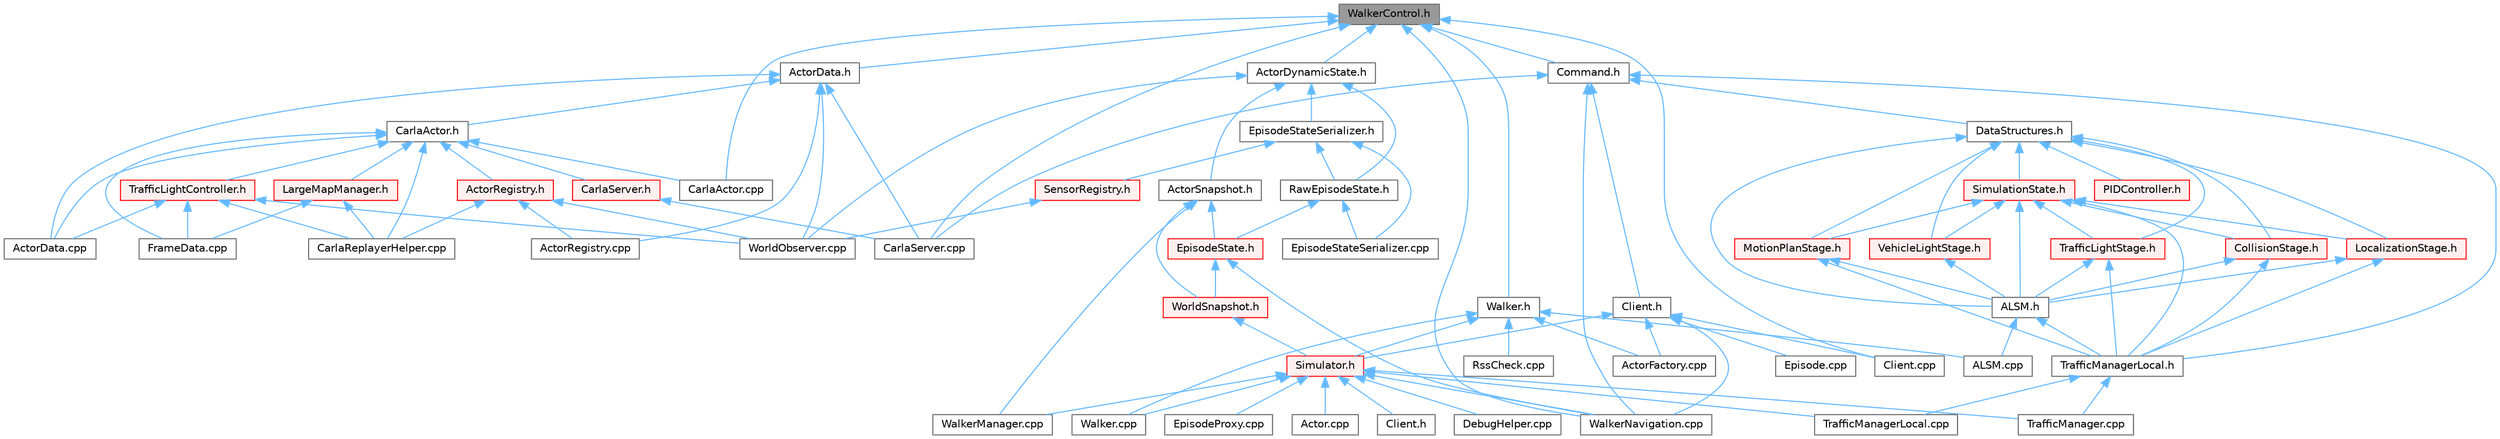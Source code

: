 digraph "WalkerControl.h"
{
 // INTERACTIVE_SVG=YES
 // LATEX_PDF_SIZE
  bgcolor="transparent";
  edge [fontname=Helvetica,fontsize=10,labelfontname=Helvetica,labelfontsize=10];
  node [fontname=Helvetica,fontsize=10,shape=box,height=0.2,width=0.4];
  Node1 [id="Node000001",label="WalkerControl.h",height=0.2,width=0.4,color="gray40", fillcolor="grey60", style="filled", fontcolor="black",tooltip=" "];
  Node1 -> Node2 [id="edge1_Node000001_Node000002",dir="back",color="steelblue1",style="solid",tooltip=" "];
  Node2 [id="Node000002",label="ActorData.h",height=0.2,width=0.4,color="grey40", fillcolor="white", style="filled",URL="$de/d7d/ActorData_8h.html",tooltip=" "];
  Node2 -> Node3 [id="edge2_Node000002_Node000003",dir="back",color="steelblue1",style="solid",tooltip=" "];
  Node3 [id="Node000003",label="ActorData.cpp",height=0.2,width=0.4,color="grey40", fillcolor="white", style="filled",URL="$da/d7f/ActorData_8cpp.html",tooltip=" "];
  Node2 -> Node4 [id="edge3_Node000002_Node000004",dir="back",color="steelblue1",style="solid",tooltip=" "];
  Node4 [id="Node000004",label="ActorRegistry.cpp",height=0.2,width=0.4,color="grey40", fillcolor="white", style="filled",URL="$d3/df3/ActorRegistry_8cpp.html",tooltip=" "];
  Node2 -> Node5 [id="edge4_Node000002_Node000005",dir="back",color="steelblue1",style="solid",tooltip=" "];
  Node5 [id="Node000005",label="CarlaActor.h",height=0.2,width=0.4,color="grey40", fillcolor="white", style="filled",URL="$de/d36/CarlaActor_8h.html",tooltip=" "];
  Node5 -> Node3 [id="edge5_Node000005_Node000003",dir="back",color="steelblue1",style="solid",tooltip=" "];
  Node5 -> Node6 [id="edge6_Node000005_Node000006",dir="back",color="steelblue1",style="solid",tooltip=" "];
  Node6 [id="Node000006",label="ActorRegistry.h",height=0.2,width=0.4,color="red", fillcolor="#FFF0F0", style="filled",URL="$da/de4/ActorRegistry_8h.html",tooltip=" "];
  Node6 -> Node4 [id="edge7_Node000006_Node000004",dir="back",color="steelblue1",style="solid",tooltip=" "];
  Node6 -> Node18 [id="edge8_Node000006_Node000018",dir="back",color="steelblue1",style="solid",tooltip=" "];
  Node18 [id="Node000018",label="CarlaReplayerHelper.cpp",height=0.2,width=0.4,color="grey40", fillcolor="white", style="filled",URL="$d2/d32/CarlaReplayerHelper_8cpp.html",tooltip=" "];
  Node6 -> Node96 [id="edge9_Node000006_Node000096",dir="back",color="steelblue1",style="solid",tooltip=" "];
  Node96 [id="Node000096",label="WorldObserver.cpp",height=0.2,width=0.4,color="grey40", fillcolor="white", style="filled",URL="$d9/de7/WorldObserver_8cpp.html",tooltip=" "];
  Node5 -> Node15 [id="edge10_Node000005_Node000015",dir="back",color="steelblue1",style="solid",tooltip=" "];
  Node15 [id="Node000015",label="CarlaActor.cpp",height=0.2,width=0.4,color="grey40", fillcolor="white", style="filled",URL="$d3/d43/CarlaActor_8cpp.html",tooltip=" "];
  Node5 -> Node18 [id="edge11_Node000005_Node000018",dir="back",color="steelblue1",style="solid",tooltip=" "];
  Node5 -> Node97 [id="edge12_Node000005_Node000097",dir="back",color="steelblue1",style="solid",tooltip=" "];
  Node97 [id="Node000097",label="CarlaServer.h",height=0.2,width=0.4,color="red", fillcolor="#FFF0F0", style="filled",URL="$d0/d35/CarlaServer_8h.html",tooltip=" "];
  Node97 -> Node19 [id="edge13_Node000097_Node000019",dir="back",color="steelblue1",style="solid",tooltip=" "];
  Node19 [id="Node000019",label="CarlaServer.cpp",height=0.2,width=0.4,color="grey40", fillcolor="white", style="filled",URL="$db/d6c/CarlaServer_8cpp.html",tooltip=" "];
  Node5 -> Node24 [id="edge14_Node000005_Node000024",dir="back",color="steelblue1",style="solid",tooltip=" "];
  Node24 [id="Node000024",label="FrameData.cpp",height=0.2,width=0.4,color="grey40", fillcolor="white", style="filled",URL="$df/d8a/FrameData_8cpp.html",tooltip=" "];
  Node5 -> Node108 [id="edge15_Node000005_Node000108",dir="back",color="steelblue1",style="solid",tooltip=" "];
  Node108 [id="Node000108",label="LargeMapManager.h",height=0.2,width=0.4,color="red", fillcolor="#FFF0F0", style="filled",URL="$d3/d30/LargeMapManager_8h.html",tooltip=" "];
  Node108 -> Node18 [id="edge16_Node000108_Node000018",dir="back",color="steelblue1",style="solid",tooltip=" "];
  Node108 -> Node24 [id="edge17_Node000108_Node000024",dir="back",color="steelblue1",style="solid",tooltip=" "];
  Node5 -> Node114 [id="edge18_Node000005_Node000114",dir="back",color="steelblue1",style="solid",tooltip=" "];
  Node114 [id="Node000114",label="TrafficLightController.h",height=0.2,width=0.4,color="red", fillcolor="#FFF0F0", style="filled",URL="$dd/d67/TrafficLightController_8h.html",tooltip=" "];
  Node114 -> Node3 [id="edge19_Node000114_Node000003",dir="back",color="steelblue1",style="solid",tooltip=" "];
  Node114 -> Node18 [id="edge20_Node000114_Node000018",dir="back",color="steelblue1",style="solid",tooltip=" "];
  Node114 -> Node24 [id="edge21_Node000114_Node000024",dir="back",color="steelblue1",style="solid",tooltip=" "];
  Node114 -> Node96 [id="edge22_Node000114_Node000096",dir="back",color="steelblue1",style="solid",tooltip=" "];
  Node2 -> Node19 [id="edge23_Node000002_Node000019",dir="back",color="steelblue1",style="solid",tooltip=" "];
  Node2 -> Node96 [id="edge24_Node000002_Node000096",dir="back",color="steelblue1",style="solid",tooltip=" "];
  Node1 -> Node118 [id="edge25_Node000001_Node000118",dir="back",color="steelblue1",style="solid",tooltip=" "];
  Node118 [id="Node000118",label="ActorDynamicState.h",height=0.2,width=0.4,color="grey40", fillcolor="white", style="filled",URL="$d6/d60/ActorDynamicState_8h.html",tooltip=" "];
  Node118 -> Node119 [id="edge26_Node000118_Node000119",dir="back",color="steelblue1",style="solid",tooltip=" "];
  Node119 [id="Node000119",label="ActorSnapshot.h",height=0.2,width=0.4,color="grey40", fillcolor="white", style="filled",URL="$db/d5e/ActorSnapshot_8h.html",tooltip=" "];
  Node119 -> Node120 [id="edge27_Node000119_Node000120",dir="back",color="steelblue1",style="solid",tooltip=" "];
  Node120 [id="Node000120",label="EpisodeState.h",height=0.2,width=0.4,color="red", fillcolor="#FFF0F0", style="filled",URL="$d7/df2/EpisodeState_8h.html",tooltip=" "];
  Node120 -> Node191 [id="edge28_Node000120_Node000191",dir="back",color="steelblue1",style="solid",tooltip=" "];
  Node191 [id="Node000191",label="WalkerNavigation.cpp",height=0.2,width=0.4,color="grey40", fillcolor="white", style="filled",URL="$de/d84/WalkerNavigation_8cpp.html",tooltip=" "];
  Node120 -> Node207 [id="edge29_Node000120_Node000207",dir="back",color="steelblue1",style="solid",tooltip=" "];
  Node207 [id="Node000207",label="WorldSnapshot.h",height=0.2,width=0.4,color="red", fillcolor="#FFF0F0", style="filled",URL="$df/d11/WorldSnapshot_8h.html",tooltip=" "];
  Node207 -> Node183 [id="edge30_Node000207_Node000183",dir="back",color="steelblue1",style="solid",tooltip=" "];
  Node183 [id="Node000183",label="Simulator.h",height=0.2,width=0.4,color="red", fillcolor="#FFF0F0", style="filled",URL="$d6/d4a/Simulator_8h.html",tooltip=" "];
  Node183 -> Node135 [id="edge31_Node000183_Node000135",dir="back",color="steelblue1",style="solid",tooltip=" "];
  Node135 [id="Node000135",label="Actor.cpp",height=0.2,width=0.4,color="grey40", fillcolor="white", style="filled",URL="$d4/d34/Actor_8cpp.html",tooltip=" "];
  Node183 -> Node184 [id="edge32_Node000183_Node000184",dir="back",color="steelblue1",style="solid",tooltip=" "];
  Node184 [id="Node000184",label="Client.h",height=0.2,width=0.4,color="grey40", fillcolor="white", style="filled",URL="$dd/de3/client_2Client_8h.html",tooltip=" "];
  Node183 -> Node185 [id="edge33_Node000183_Node000185",dir="back",color="steelblue1",style="solid",tooltip=" "];
  Node185 [id="Node000185",label="DebugHelper.cpp",height=0.2,width=0.4,color="grey40", fillcolor="white", style="filled",URL="$d2/d01/DebugHelper_8cpp.html",tooltip=" "];
  Node183 -> Node186 [id="edge34_Node000183_Node000186",dir="back",color="steelblue1",style="solid",tooltip=" "];
  Node186 [id="Node000186",label="EpisodeProxy.cpp",height=0.2,width=0.4,color="grey40", fillcolor="white", style="filled",URL="$d2/d6b/EpisodeProxy_8cpp.html",tooltip=" "];
  Node183 -> Node130 [id="edge35_Node000183_Node000130",dir="back",color="steelblue1",style="solid",tooltip=" "];
  Node130 [id="Node000130",label="TrafficManager.cpp",height=0.2,width=0.4,color="grey40", fillcolor="white", style="filled",URL="$db/d04/TrafficManager_8cpp.html",tooltip=" "];
  Node183 -> Node131 [id="edge36_Node000183_Node000131",dir="back",color="steelblue1",style="solid",tooltip=" "];
  Node131 [id="Node000131",label="TrafficManagerLocal.cpp",height=0.2,width=0.4,color="grey40", fillcolor="white", style="filled",URL="$da/d53/TrafficManagerLocal_8cpp.html",tooltip=" "];
  Node183 -> Node188 [id="edge37_Node000183_Node000188",dir="back",color="steelblue1",style="solid",tooltip=" "];
  Node188 [id="Node000188",label="Walker.cpp",height=0.2,width=0.4,color="grey40", fillcolor="white", style="filled",URL="$d6/db6/Walker_8cpp.html",tooltip=" "];
  Node183 -> Node190 [id="edge38_Node000183_Node000190",dir="back",color="steelblue1",style="solid",tooltip=" "];
  Node190 [id="Node000190",label="WalkerManager.cpp",height=0.2,width=0.4,color="grey40", fillcolor="white", style="filled",URL="$d2/dbb/WalkerManager_8cpp.html",tooltip=" "];
  Node183 -> Node191 [id="edge39_Node000183_Node000191",dir="back",color="steelblue1",style="solid",tooltip=" "];
  Node119 -> Node190 [id="edge40_Node000119_Node000190",dir="back",color="steelblue1",style="solid",tooltip=" "];
  Node119 -> Node207 [id="edge41_Node000119_Node000207",dir="back",color="steelblue1",style="solid",tooltip=" "];
  Node118 -> Node208 [id="edge42_Node000118_Node000208",dir="back",color="steelblue1",style="solid",tooltip=" "];
  Node208 [id="Node000208",label="EpisodeStateSerializer.h",height=0.2,width=0.4,color="grey40", fillcolor="white", style="filled",URL="$dd/dd8/EpisodeStateSerializer_8h.html",tooltip=" "];
  Node208 -> Node209 [id="edge43_Node000208_Node000209",dir="back",color="steelblue1",style="solid",tooltip=" "];
  Node209 [id="Node000209",label="EpisodeStateSerializer.cpp",height=0.2,width=0.4,color="grey40", fillcolor="white", style="filled",URL="$de/d34/EpisodeStateSerializer_8cpp.html",tooltip=" "];
  Node208 -> Node210 [id="edge44_Node000208_Node000210",dir="back",color="steelblue1",style="solid",tooltip=" "];
  Node210 [id="Node000210",label="RawEpisodeState.h",height=0.2,width=0.4,color="grey40", fillcolor="white", style="filled",URL="$dd/d7d/RawEpisodeState_8h.html",tooltip=" "];
  Node210 -> Node120 [id="edge45_Node000210_Node000120",dir="back",color="steelblue1",style="solid",tooltip=" "];
  Node210 -> Node209 [id="edge46_Node000210_Node000209",dir="back",color="steelblue1",style="solid",tooltip=" "];
  Node208 -> Node211 [id="edge47_Node000208_Node000211",dir="back",color="steelblue1",style="solid",tooltip=" "];
  Node211 [id="Node000211",label="SensorRegistry.h",height=0.2,width=0.4,color="red", fillcolor="#FFF0F0", style="filled",URL="$d4/d03/SensorRegistry_8h.html",tooltip=" "];
  Node211 -> Node96 [id="edge48_Node000211_Node000096",dir="back",color="steelblue1",style="solid",tooltip=" "];
  Node118 -> Node210 [id="edge49_Node000118_Node000210",dir="back",color="steelblue1",style="solid",tooltip=" "];
  Node118 -> Node96 [id="edge50_Node000118_Node000096",dir="back",color="steelblue1",style="solid",tooltip=" "];
  Node1 -> Node15 [id="edge51_Node000001_Node000015",dir="back",color="steelblue1",style="solid",tooltip=" "];
  Node1 -> Node19 [id="edge52_Node000001_Node000019",dir="back",color="steelblue1",style="solid",tooltip=" "];
  Node1 -> Node216 [id="edge53_Node000001_Node000216",dir="back",color="steelblue1",style="solid",tooltip=" "];
  Node216 [id="Node000216",label="Client.cpp",height=0.2,width=0.4,color="grey40", fillcolor="white", style="filled",URL="$dc/d4a/client_2detail_2Client_8cpp.html",tooltip=" "];
  Node1 -> Node217 [id="edge54_Node000001_Node000217",dir="back",color="steelblue1",style="solid",tooltip=" "];
  Node217 [id="Node000217",label="Command.h",height=0.2,width=0.4,color="grey40", fillcolor="white", style="filled",URL="$d1/d55/Command_8h.html",tooltip=" "];
  Node217 -> Node19 [id="edge55_Node000217_Node000019",dir="back",color="steelblue1",style="solid",tooltip=" "];
  Node217 -> Node218 [id="edge56_Node000217_Node000218",dir="back",color="steelblue1",style="solid",tooltip=" "];
  Node218 [id="Node000218",label="Client.h",height=0.2,width=0.4,color="grey40", fillcolor="white", style="filled",URL="$df/d8b/client_2detail_2Client_8h.html",tooltip=" "];
  Node218 -> Node132 [id="edge57_Node000218_Node000132",dir="back",color="steelblue1",style="solid",tooltip=" "];
  Node132 [id="Node000132",label="ActorFactory.cpp",height=0.2,width=0.4,color="grey40", fillcolor="white", style="filled",URL="$df/dd6/ActorFactory_8cpp.html",tooltip=" "];
  Node218 -> Node216 [id="edge58_Node000218_Node000216",dir="back",color="steelblue1",style="solid",tooltip=" "];
  Node218 -> Node122 [id="edge59_Node000218_Node000122",dir="back",color="steelblue1",style="solid",tooltip=" "];
  Node122 [id="Node000122",label="Episode.cpp",height=0.2,width=0.4,color="grey40", fillcolor="white", style="filled",URL="$d6/d12/Episode_8cpp.html",tooltip=" "];
  Node218 -> Node183 [id="edge60_Node000218_Node000183",dir="back",color="steelblue1",style="solid",tooltip=" "];
  Node218 -> Node191 [id="edge61_Node000218_Node000191",dir="back",color="steelblue1",style="solid",tooltip=" "];
  Node217 -> Node169 [id="edge62_Node000217_Node000169",dir="back",color="steelblue1",style="solid",tooltip=" "];
  Node169 [id="Node000169",label="DataStructures.h",height=0.2,width=0.4,color="grey40", fillcolor="white", style="filled",URL="$d0/d49/DataStructures_8h.html",tooltip=" "];
  Node169 -> Node127 [id="edge63_Node000169_Node000127",dir="back",color="steelblue1",style="solid",tooltip=" "];
  Node127 [id="Node000127",label="ALSM.h",height=0.2,width=0.4,color="grey40", fillcolor="white", style="filled",URL="$dc/d2c/ALSM_8h.html",tooltip=" "];
  Node127 -> Node128 [id="edge64_Node000127_Node000128",dir="back",color="steelblue1",style="solid",tooltip=" "];
  Node128 [id="Node000128",label="ALSM.cpp",height=0.2,width=0.4,color="grey40", fillcolor="white", style="filled",URL="$d9/da8/ALSM_8cpp.html",tooltip=" "];
  Node127 -> Node129 [id="edge65_Node000127_Node000129",dir="back",color="steelblue1",style="solid",tooltip=" "];
  Node129 [id="Node000129",label="TrafficManagerLocal.h",height=0.2,width=0.4,color="grey40", fillcolor="white", style="filled",URL="$db/ddf/TrafficManagerLocal_8h.html",tooltip=" "];
  Node129 -> Node130 [id="edge66_Node000129_Node000130",dir="back",color="steelblue1",style="solid",tooltip=" "];
  Node129 -> Node131 [id="edge67_Node000129_Node000131",dir="back",color="steelblue1",style="solid",tooltip=" "];
  Node169 -> Node165 [id="edge68_Node000169_Node000165",dir="back",color="steelblue1",style="solid",tooltip=" "];
  Node165 [id="Node000165",label="CollisionStage.h",height=0.2,width=0.4,color="red", fillcolor="#FFF0F0", style="filled",URL="$da/d67/CollisionStage_8h.html",tooltip=" "];
  Node165 -> Node127 [id="edge69_Node000165_Node000127",dir="back",color="steelblue1",style="solid",tooltip=" "];
  Node165 -> Node129 [id="edge70_Node000165_Node000129",dir="back",color="steelblue1",style="solid",tooltip=" "];
  Node169 -> Node142 [id="edge71_Node000169_Node000142",dir="back",color="steelblue1",style="solid",tooltip=" "];
  Node142 [id="Node000142",label="LocalizationStage.h",height=0.2,width=0.4,color="red", fillcolor="#FFF0F0", style="filled",URL="$d9/df4/LocalizationStage_8h.html",tooltip=" "];
  Node142 -> Node127 [id="edge72_Node000142_Node000127",dir="back",color="steelblue1",style="solid",tooltip=" "];
  Node142 -> Node129 [id="edge73_Node000142_Node000129",dir="back",color="steelblue1",style="solid",tooltip=" "];
  Node169 -> Node145 [id="edge74_Node000169_Node000145",dir="back",color="steelblue1",style="solid",tooltip=" "];
  Node145 [id="Node000145",label="MotionPlanStage.h",height=0.2,width=0.4,color="red", fillcolor="#FFF0F0", style="filled",URL="$d3/d00/MotionPlanStage_8h.html",tooltip=" "];
  Node145 -> Node127 [id="edge75_Node000145_Node000127",dir="back",color="steelblue1",style="solid",tooltip=" "];
  Node145 -> Node129 [id="edge76_Node000145_Node000129",dir="back",color="steelblue1",style="solid",tooltip=" "];
  Node169 -> Node170 [id="edge77_Node000169_Node000170",dir="back",color="steelblue1",style="solid",tooltip=" "];
  Node170 [id="Node000170",label="PIDController.h",height=0.2,width=0.4,color="red", fillcolor="#FFF0F0", style="filled",URL="$dc/d75/PIDController_8h.html",tooltip=" "];
  Node169 -> Node171 [id="edge78_Node000169_Node000171",dir="back",color="steelblue1",style="solid",tooltip=" "];
  Node171 [id="Node000171",label="SimulationState.h",height=0.2,width=0.4,color="red", fillcolor="#FFF0F0", style="filled",URL="$d5/d3b/SimulationState_8h.html",tooltip=" "];
  Node171 -> Node127 [id="edge79_Node000171_Node000127",dir="back",color="steelblue1",style="solid",tooltip=" "];
  Node171 -> Node165 [id="edge80_Node000171_Node000165",dir="back",color="steelblue1",style="solid",tooltip=" "];
  Node171 -> Node142 [id="edge81_Node000171_Node000142",dir="back",color="steelblue1",style="solid",tooltip=" "];
  Node171 -> Node145 [id="edge82_Node000171_Node000145",dir="back",color="steelblue1",style="solid",tooltip=" "];
  Node171 -> Node167 [id="edge83_Node000171_Node000167",dir="back",color="steelblue1",style="solid",tooltip=" "];
  Node167 [id="Node000167",label="TrafficLightStage.h",height=0.2,width=0.4,color="red", fillcolor="#FFF0F0", style="filled",URL="$d4/d12/TrafficLightStage_8h.html",tooltip=" "];
  Node167 -> Node127 [id="edge84_Node000167_Node000127",dir="back",color="steelblue1",style="solid",tooltip=" "];
  Node167 -> Node129 [id="edge85_Node000167_Node000129",dir="back",color="steelblue1",style="solid",tooltip=" "];
  Node171 -> Node129 [id="edge86_Node000171_Node000129",dir="back",color="steelblue1",style="solid",tooltip=" "];
  Node171 -> Node168 [id="edge87_Node000171_Node000168",dir="back",color="steelblue1",style="solid",tooltip=" "];
  Node168 [id="Node000168",label="VehicleLightStage.h",height=0.2,width=0.4,color="red", fillcolor="#FFF0F0", style="filled",URL="$d1/dc1/VehicleLightStage_8h.html",tooltip=" "];
  Node168 -> Node127 [id="edge88_Node000168_Node000127",dir="back",color="steelblue1",style="solid",tooltip=" "];
  Node169 -> Node167 [id="edge89_Node000169_Node000167",dir="back",color="steelblue1",style="solid",tooltip=" "];
  Node169 -> Node168 [id="edge90_Node000169_Node000168",dir="back",color="steelblue1",style="solid",tooltip=" "];
  Node217 -> Node129 [id="edge91_Node000217_Node000129",dir="back",color="steelblue1",style="solid",tooltip=" "];
  Node217 -> Node191 [id="edge92_Node000217_Node000191",dir="back",color="steelblue1",style="solid",tooltip=" "];
  Node1 -> Node203 [id="edge93_Node000001_Node000203",dir="back",color="steelblue1",style="solid",tooltip=" "];
  Node203 [id="Node000203",label="Walker.h",height=0.2,width=0.4,color="grey40", fillcolor="white", style="filled",URL="$d5/d10/Walker_8h.html",tooltip=" "];
  Node203 -> Node128 [id="edge94_Node000203_Node000128",dir="back",color="steelblue1",style="solid",tooltip=" "];
  Node203 -> Node132 [id="edge95_Node000203_Node000132",dir="back",color="steelblue1",style="solid",tooltip=" "];
  Node203 -> Node150 [id="edge96_Node000203_Node000150",dir="back",color="steelblue1",style="solid",tooltip=" "];
  Node150 [id="Node000150",label="RssCheck.cpp",height=0.2,width=0.4,color="grey40", fillcolor="white", style="filled",URL="$d0/dce/RssCheck_8cpp.html",tooltip=" "];
  Node203 -> Node183 [id="edge97_Node000203_Node000183",dir="back",color="steelblue1",style="solid",tooltip=" "];
  Node203 -> Node188 [id="edge98_Node000203_Node000188",dir="back",color="steelblue1",style="solid",tooltip=" "];
  Node1 -> Node191 [id="edge99_Node000001_Node000191",dir="back",color="steelblue1",style="solid",tooltip=" "];
}
